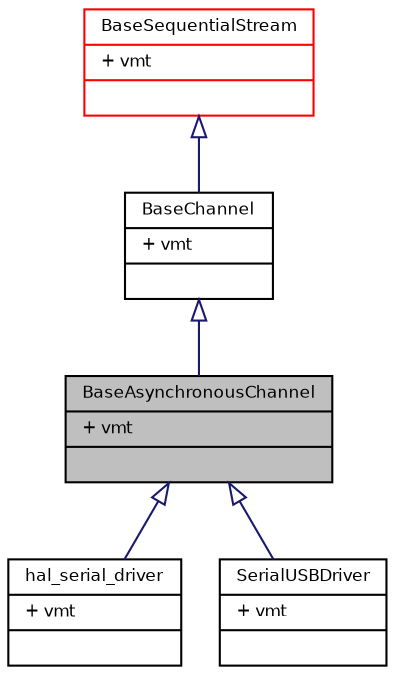 digraph "BaseAsynchronousChannel"
{
  bgcolor="transparent";
  edge [fontname="Helvetica",fontsize="8",labelfontname="Helvetica",labelfontsize="8"];
  node [fontname="Helvetica",fontsize="8",shape=record];
  Node0 [label="{BaseAsynchronousChannel\n|+ vmt\l|}",height=0.2,width=0.4,color="black", fillcolor="grey75", style="filled", fontcolor="black"];
  Node1 -> Node0 [dir="back",color="midnightblue",fontsize="8",style="solid",arrowtail="onormal",fontname="Helvetica"];
  Node1 [label="{BaseChannel\n|+ vmt\l|}",height=0.2,width=0.4,color="black",URL="$struct_base_channel.html",tooltip="Base channel class. "];
  Node2 -> Node1 [dir="back",color="midnightblue",fontsize="8",style="solid",arrowtail="onormal",fontname="Helvetica"];
  Node2 [label="{BaseSequentialStream\n|+ vmt\l|}",height=0.2,width=0.4,color="red",URL="$struct_base_sequential_stream.html",tooltip="Base stream class. "];
  Node0 -> Node4 [dir="back",color="midnightblue",fontsize="8",style="solid",arrowtail="onormal",fontname="Helvetica"];
  Node4 [label="{hal_serial_driver\n|+ vmt\l|}",height=0.2,width=0.4,color="black",URL="$structhal__serial__driver.html",tooltip="Full duplex serial driver class. "];
  Node0 -> Node5 [dir="back",color="midnightblue",fontsize="8",style="solid",arrowtail="onormal",fontname="Helvetica"];
  Node5 [label="{SerialUSBDriver\n|+ vmt\l|}",height=0.2,width=0.4,color="black",URL="$struct_serial_u_s_b_driver.html",tooltip="Full duplex serial driver class. "];
}

